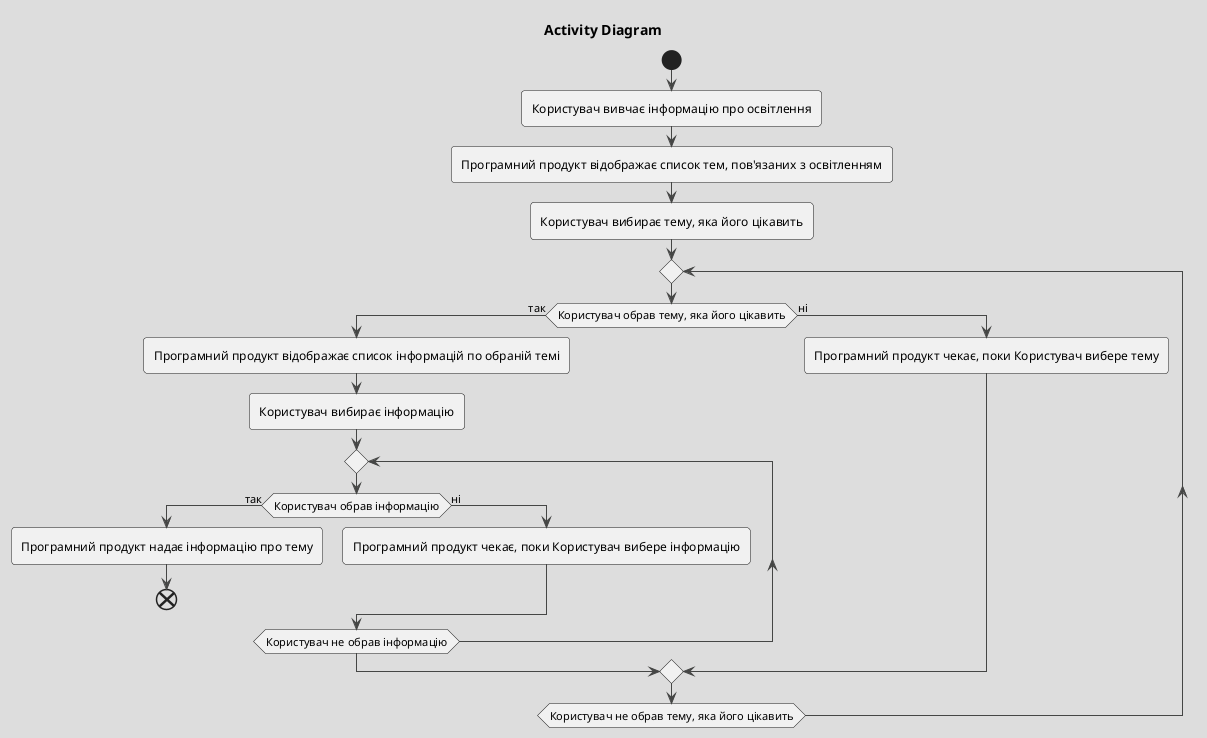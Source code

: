 @startuml
!theme toy

title Activity Diagram

start
:Користувач вивчає інформацію про освітлення;
:Програмний продукт відображає список тем, пов'язаних з освітленням;
:Користувач вибирає тему, яка його цікавить;
repeat
  if (Користувач обрав тему, яка його цікавить) then (так)
    :Програмний продукт відображає список інформацій по обраній темі;
    :Користувач вибирає інформацію;
    repeat
      if (Користувач обрав інформацію) then (так)
        :Програмний продукт надає інформацію про тему;
      end
      else (ні)
        :Програмний продукт чекає, поки Користувач вибере інформацію;
      endif
    repeat while (Користувач не обрав інформацію)
  else (ні)
  :Програмний продукт чекає, поки Користувач вибере тему;
  endif
repeat while (Користувач не обрав тему, яка його цікавить)
@enduml